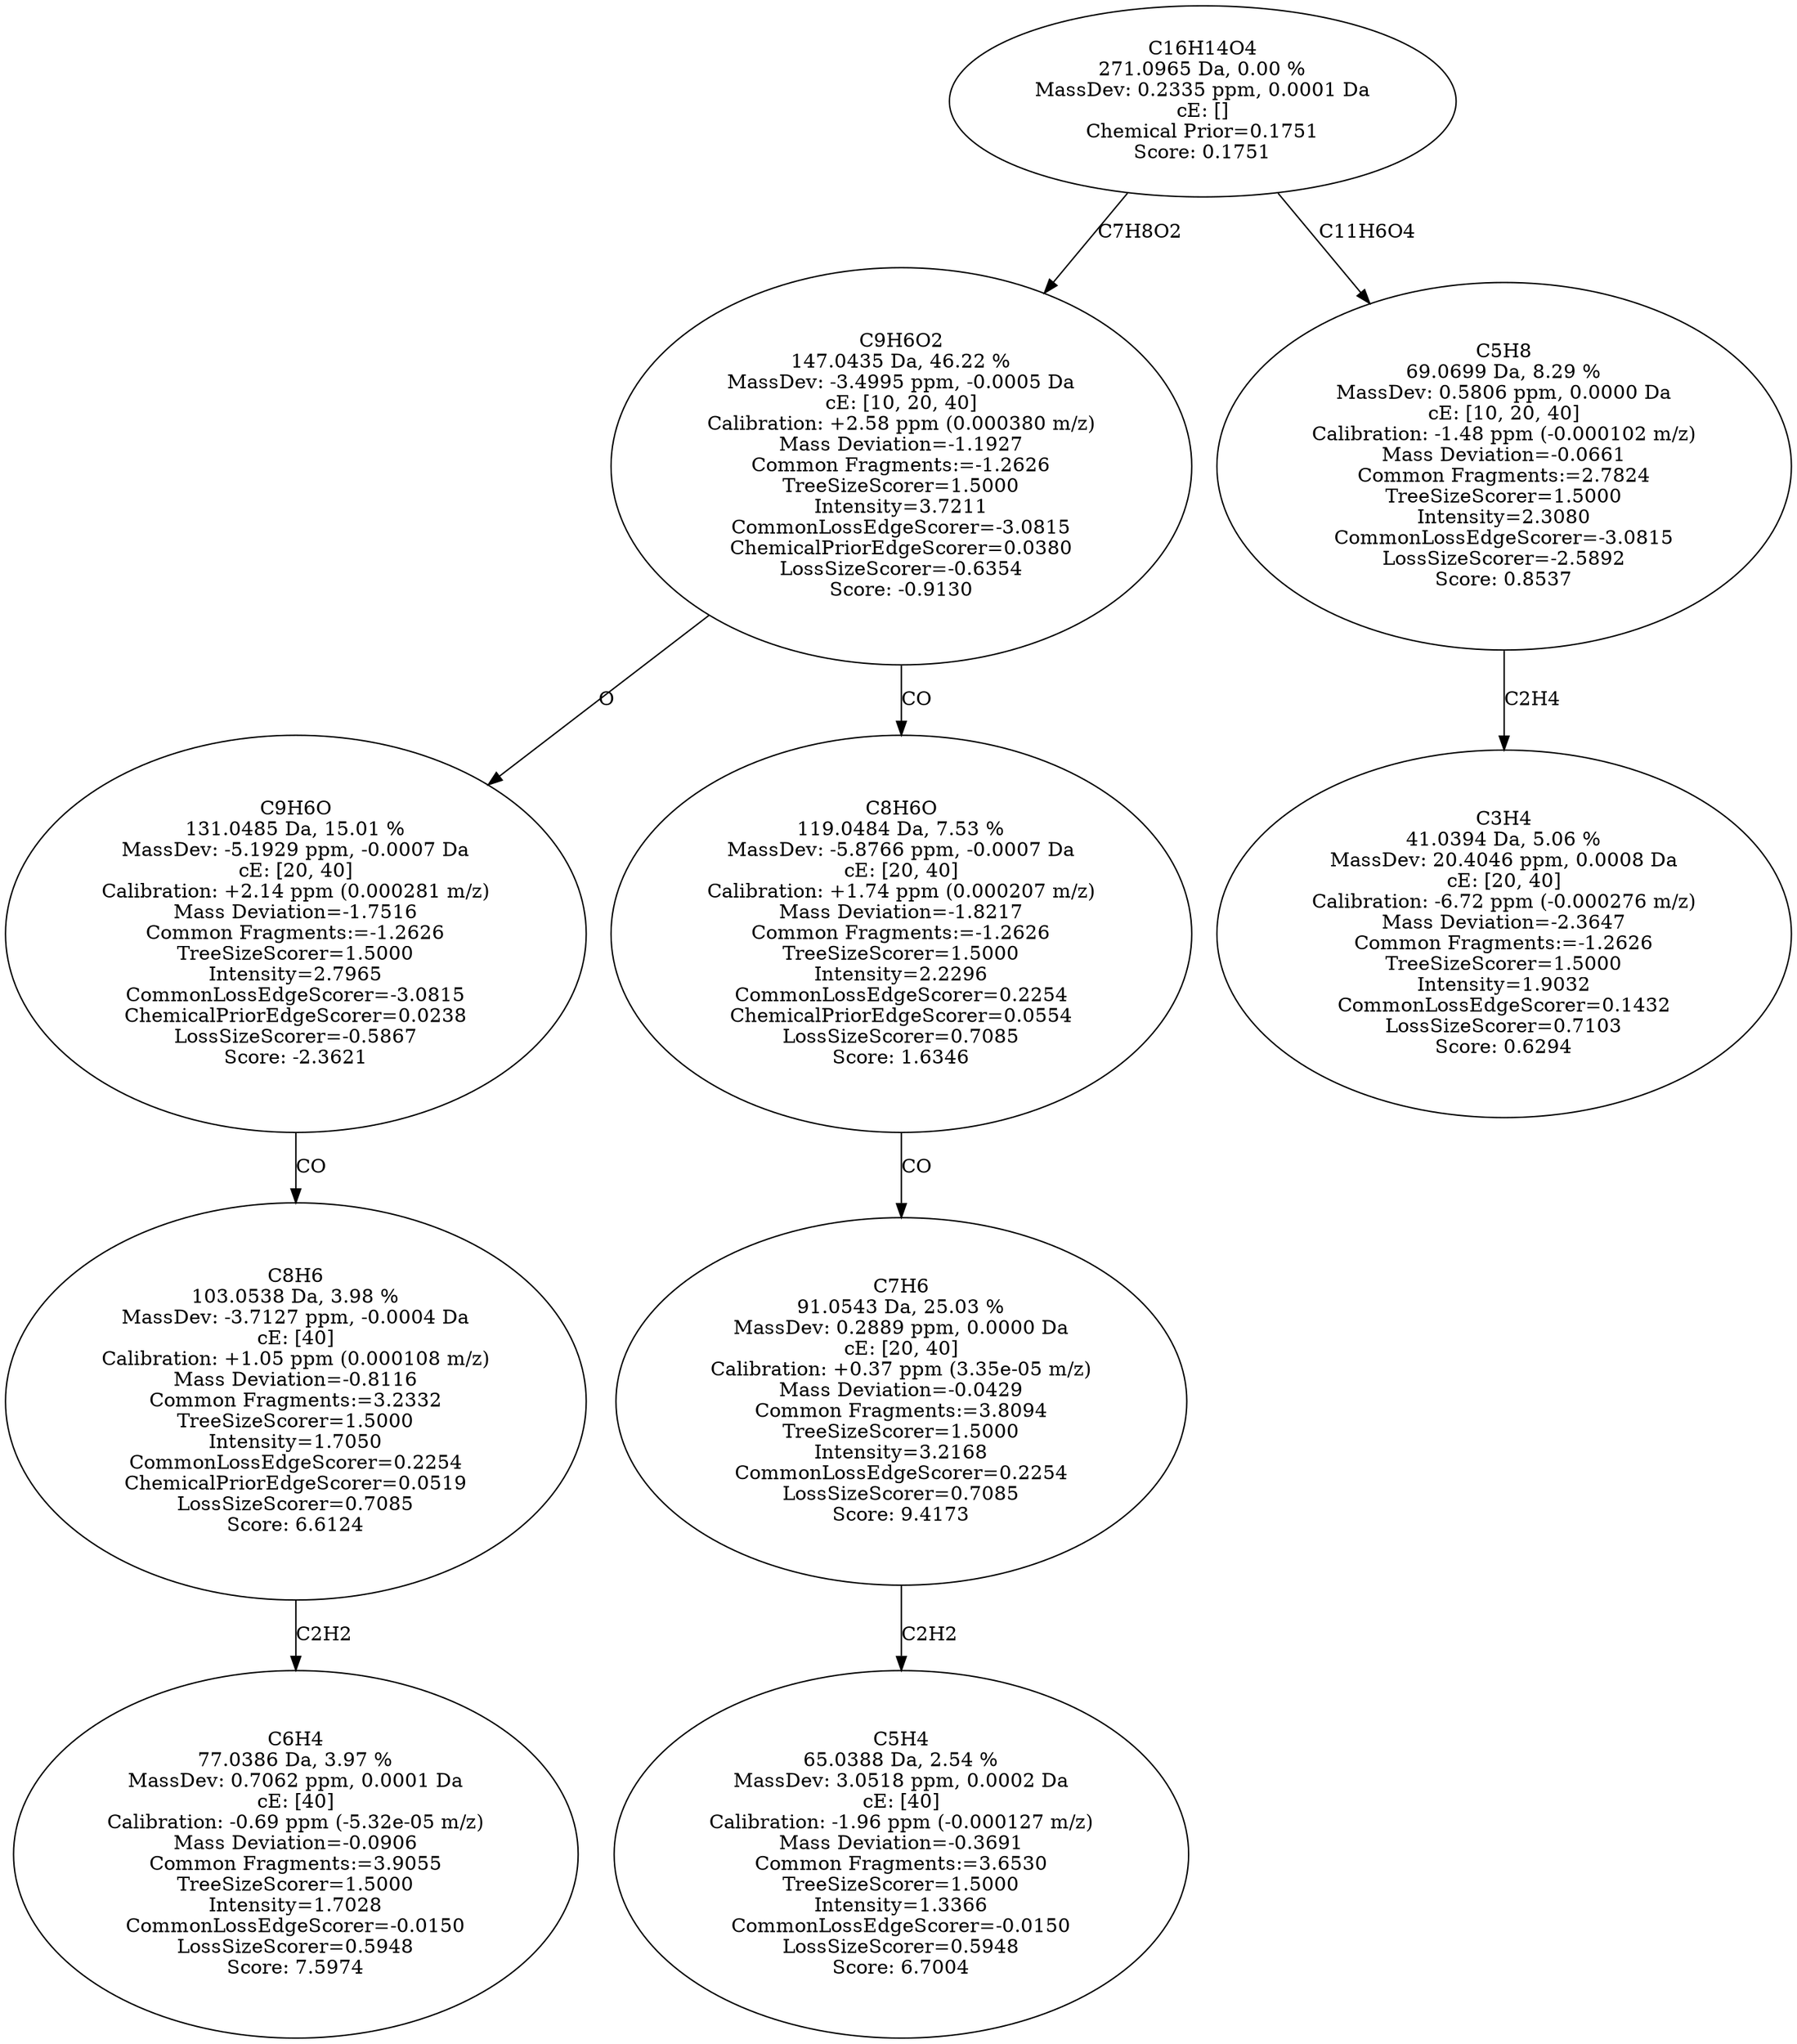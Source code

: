 strict digraph {
v1 [label="C6H4\n77.0386 Da, 3.97 %\nMassDev: 0.7062 ppm, 0.0001 Da\ncE: [40]\nCalibration: -0.69 ppm (-5.32e-05 m/z)\nMass Deviation=-0.0906\nCommon Fragments:=3.9055\nTreeSizeScorer=1.5000\nIntensity=1.7028\nCommonLossEdgeScorer=-0.0150\nLossSizeScorer=0.5948\nScore: 7.5974"];
v2 [label="C8H6\n103.0538 Da, 3.98 %\nMassDev: -3.7127 ppm, -0.0004 Da\ncE: [40]\nCalibration: +1.05 ppm (0.000108 m/z)\nMass Deviation=-0.8116\nCommon Fragments:=3.2332\nTreeSizeScorer=1.5000\nIntensity=1.7050\nCommonLossEdgeScorer=0.2254\nChemicalPriorEdgeScorer=0.0519\nLossSizeScorer=0.7085\nScore: 6.6124"];
v3 [label="C9H6O\n131.0485 Da, 15.01 %\nMassDev: -5.1929 ppm, -0.0007 Da\ncE: [20, 40]\nCalibration: +2.14 ppm (0.000281 m/z)\nMass Deviation=-1.7516\nCommon Fragments:=-1.2626\nTreeSizeScorer=1.5000\nIntensity=2.7965\nCommonLossEdgeScorer=-3.0815\nChemicalPriorEdgeScorer=0.0238\nLossSizeScorer=-0.5867\nScore: -2.3621"];
v4 [label="C5H4\n65.0388 Da, 2.54 %\nMassDev: 3.0518 ppm, 0.0002 Da\ncE: [40]\nCalibration: -1.96 ppm (-0.000127 m/z)\nMass Deviation=-0.3691\nCommon Fragments:=3.6530\nTreeSizeScorer=1.5000\nIntensity=1.3366\nCommonLossEdgeScorer=-0.0150\nLossSizeScorer=0.5948\nScore: 6.7004"];
v5 [label="C7H6\n91.0543 Da, 25.03 %\nMassDev: 0.2889 ppm, 0.0000 Da\ncE: [20, 40]\nCalibration: +0.37 ppm (3.35e-05 m/z)\nMass Deviation=-0.0429\nCommon Fragments:=3.8094\nTreeSizeScorer=1.5000\nIntensity=3.2168\nCommonLossEdgeScorer=0.2254\nLossSizeScorer=0.7085\nScore: 9.4173"];
v6 [label="C8H6O\n119.0484 Da, 7.53 %\nMassDev: -5.8766 ppm, -0.0007 Da\ncE: [20, 40]\nCalibration: +1.74 ppm (0.000207 m/z)\nMass Deviation=-1.8217\nCommon Fragments:=-1.2626\nTreeSizeScorer=1.5000\nIntensity=2.2296\nCommonLossEdgeScorer=0.2254\nChemicalPriorEdgeScorer=0.0554\nLossSizeScorer=0.7085\nScore: 1.6346"];
v7 [label="C9H6O2\n147.0435 Da, 46.22 %\nMassDev: -3.4995 ppm, -0.0005 Da\ncE: [10, 20, 40]\nCalibration: +2.58 ppm (0.000380 m/z)\nMass Deviation=-1.1927\nCommon Fragments:=-1.2626\nTreeSizeScorer=1.5000\nIntensity=3.7211\nCommonLossEdgeScorer=-3.0815\nChemicalPriorEdgeScorer=0.0380\nLossSizeScorer=-0.6354\nScore: -0.9130"];
v8 [label="C3H4\n41.0394 Da, 5.06 %\nMassDev: 20.4046 ppm, 0.0008 Da\ncE: [20, 40]\nCalibration: -6.72 ppm (-0.000276 m/z)\nMass Deviation=-2.3647\nCommon Fragments:=-1.2626\nTreeSizeScorer=1.5000\nIntensity=1.9032\nCommonLossEdgeScorer=0.1432\nLossSizeScorer=0.7103\nScore: 0.6294"];
v9 [label="C5H8\n69.0699 Da, 8.29 %\nMassDev: 0.5806 ppm, 0.0000 Da\ncE: [10, 20, 40]\nCalibration: -1.48 ppm (-0.000102 m/z)\nMass Deviation=-0.0661\nCommon Fragments:=2.7824\nTreeSizeScorer=1.5000\nIntensity=2.3080\nCommonLossEdgeScorer=-3.0815\nLossSizeScorer=-2.5892\nScore: 0.8537"];
v10 [label="C16H14O4\n271.0965 Da, 0.00 %\nMassDev: 0.2335 ppm, 0.0001 Da\ncE: []\nChemical Prior=0.1751\nScore: 0.1751"];
v2 -> v1 [label="C2H2"];
v3 -> v2 [label="CO"];
v7 -> v3 [label="O"];
v5 -> v4 [label="C2H2"];
v6 -> v5 [label="CO"];
v7 -> v6 [label="CO"];
v10 -> v7 [label="C7H8O2"];
v9 -> v8 [label="C2H4"];
v10 -> v9 [label="C11H6O4"];
}